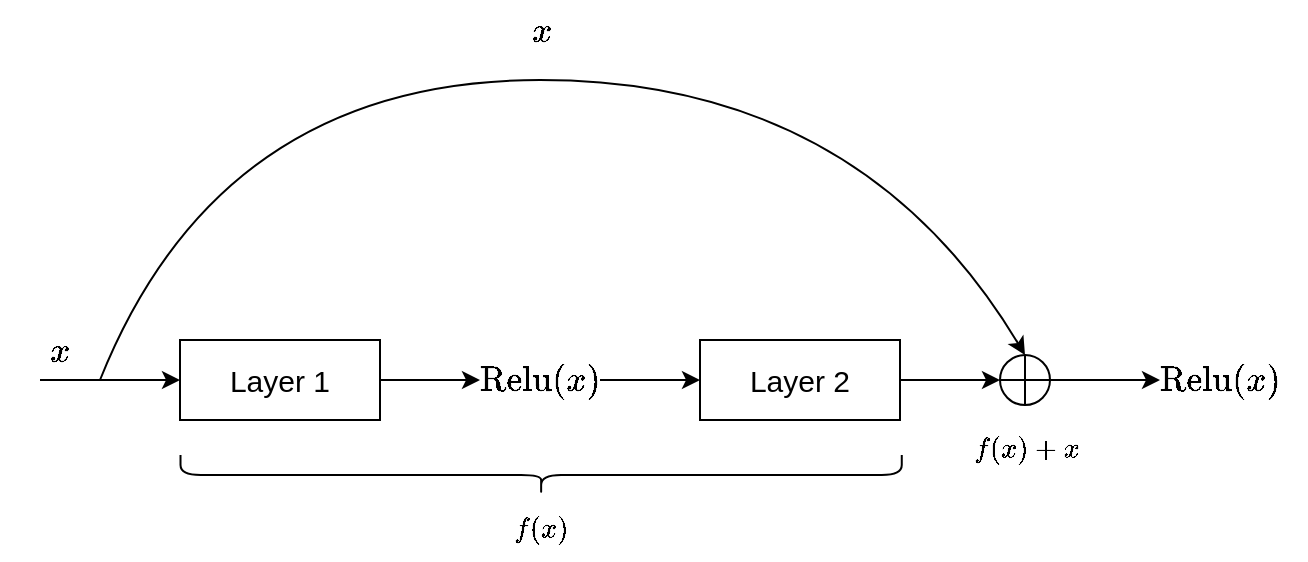 <mxfile version="26.0.11">
  <diagram name="第 1 页" id="1v8SXpoTdXkUn3yk3Jfs">
    <mxGraphModel dx="658" dy="430" grid="1" gridSize="10" guides="1" tooltips="1" connect="1" arrows="1" fold="1" page="1" pageScale="1" pageWidth="827" pageHeight="1169" math="1" shadow="0">
      <root>
        <mxCell id="0" />
        <mxCell id="1" parent="0" />
        <mxCell id="RzPd5jYL5kc_TmFL2Cuv-1" value="Layer 1" style="rounded=0;whiteSpace=wrap;html=1;fontSize=15;" vertex="1" parent="1">
          <mxGeometry x="190" y="290" width="100" height="40" as="geometry" />
        </mxCell>
        <mxCell id="RzPd5jYL5kc_TmFL2Cuv-2" value="Layer 2" style="rounded=0;whiteSpace=wrap;html=1;fontSize=15;" vertex="1" parent="1">
          <mxGeometry x="450" y="290" width="100" height="40" as="geometry" />
        </mxCell>
        <mxCell id="RzPd5jYL5kc_TmFL2Cuv-4" value="" style="endArrow=classic;html=1;rounded=0;entryX=0;entryY=0.5;entryDx=0;entryDy=0;" edge="1" parent="1" target="RzPd5jYL5kc_TmFL2Cuv-1">
          <mxGeometry width="50" height="50" relative="1" as="geometry">
            <mxPoint x="120" y="310" as="sourcePoint" />
            <mxPoint x="110" y="230" as="targetPoint" />
          </mxGeometry>
        </mxCell>
        <mxCell id="RzPd5jYL5kc_TmFL2Cuv-5" value="" style="shape=orEllipse;perimeter=ellipsePerimeter;whiteSpace=wrap;html=1;backgroundOutline=1;aspect=fixed;" vertex="1" parent="1">
          <mxGeometry x="600" y="297.5" width="25" height="25" as="geometry" />
        </mxCell>
        <mxCell id="RzPd5jYL5kc_TmFL2Cuv-6" value="" style="endArrow=classic;html=1;rounded=0;entryX=0;entryY=0.5;entryDx=0;entryDy=0;exitX=1;exitY=0.5;exitDx=0;exitDy=0;" edge="1" parent="1" source="RzPd5jYL5kc_TmFL2Cuv-2" target="RzPd5jYL5kc_TmFL2Cuv-5">
          <mxGeometry width="50" height="50" relative="1" as="geometry">
            <mxPoint x="80" y="320" as="sourcePoint" />
            <mxPoint x="190" y="320" as="targetPoint" />
          </mxGeometry>
        </mxCell>
        <mxCell id="RzPd5jYL5kc_TmFL2Cuv-7" value="" style="endArrow=classic;html=1;rounded=0;exitX=1;exitY=0.5;exitDx=0;exitDy=0;entryX=0;entryY=0.5;entryDx=0;entryDy=0;" edge="1" parent="1" source="RzPd5jYL5kc_TmFL2Cuv-5" target="RzPd5jYL5kc_TmFL2Cuv-20">
          <mxGeometry width="50" height="50" relative="1" as="geometry">
            <mxPoint x="700" y="296.81" as="sourcePoint" />
            <mxPoint x="670" y="310" as="targetPoint" />
          </mxGeometry>
        </mxCell>
        <mxCell id="RzPd5jYL5kc_TmFL2Cuv-9" value="$$\text{Relu}(x)$$" style="text;html=1;align=center;verticalAlign=middle;whiteSpace=wrap;rounded=0;fontSize=15;" vertex="1" parent="1">
          <mxGeometry x="340" y="295" width="60" height="30" as="geometry" />
        </mxCell>
        <mxCell id="RzPd5jYL5kc_TmFL2Cuv-10" value="$$x$$" style="text;html=1;align=center;verticalAlign=middle;whiteSpace=wrap;rounded=0;fontSize=15;" vertex="1" parent="1">
          <mxGeometry x="100" y="280" width="60" height="30" as="geometry" />
        </mxCell>
        <mxCell id="RzPd5jYL5kc_TmFL2Cuv-12" value="" style="curved=1;endArrow=classic;html=1;rounded=0;entryX=0.5;entryY=0;entryDx=0;entryDy=0;" edge="1" parent="1" target="RzPd5jYL5kc_TmFL2Cuv-5">
          <mxGeometry width="50" height="50" relative="1" as="geometry">
            <mxPoint x="150" y="310" as="sourcePoint" />
            <mxPoint x="260" y="150" as="targetPoint" />
            <Array as="points">
              <mxPoint x="210" y="160" />
              <mxPoint x="530" y="160" />
            </Array>
          </mxGeometry>
        </mxCell>
        <mxCell id="RzPd5jYL5kc_TmFL2Cuv-13" value="" style="endArrow=classic;html=1;rounded=0;exitX=1;exitY=0.5;exitDx=0;exitDy=0;entryX=0;entryY=0.5;entryDx=0;entryDy=0;" edge="1" parent="1" source="RzPd5jYL5kc_TmFL2Cuv-1" target="RzPd5jYL5kc_TmFL2Cuv-9">
          <mxGeometry width="50" height="50" relative="1" as="geometry">
            <mxPoint x="290" y="450" as="sourcePoint" />
            <mxPoint x="340" y="400" as="targetPoint" />
          </mxGeometry>
        </mxCell>
        <mxCell id="RzPd5jYL5kc_TmFL2Cuv-14" value="" style="endArrow=classic;html=1;rounded=0;exitX=1;exitY=0.5;exitDx=0;exitDy=0;entryX=0;entryY=0.5;entryDx=0;entryDy=0;" edge="1" parent="1" source="RzPd5jYL5kc_TmFL2Cuv-9" target="RzPd5jYL5kc_TmFL2Cuv-2">
          <mxGeometry width="50" height="50" relative="1" as="geometry">
            <mxPoint x="390" y="360" as="sourcePoint" />
            <mxPoint x="440" y="363" as="targetPoint" />
          </mxGeometry>
        </mxCell>
        <mxCell id="RzPd5jYL5kc_TmFL2Cuv-16" value="" style="shape=curlyBracket;whiteSpace=wrap;html=1;rounded=1;flipH=1;labelPosition=right;verticalLabelPosition=middle;align=left;verticalAlign=middle;rotation=90;" vertex="1" parent="1">
          <mxGeometry x="360.57" y="177.19" width="20" height="360.63" as="geometry" />
        </mxCell>
        <mxCell id="RzPd5jYL5kc_TmFL2Cuv-17" value="$$f(x)$$" style="text;html=1;align=center;verticalAlign=middle;whiteSpace=wrap;rounded=0;" vertex="1" parent="1">
          <mxGeometry x="341" y="370" width="60" height="30" as="geometry" />
        </mxCell>
        <mxCell id="RzPd5jYL5kc_TmFL2Cuv-18" value="$$x$$" style="text;html=1;align=center;verticalAlign=middle;whiteSpace=wrap;rounded=0;fontSize=15;" vertex="1" parent="1">
          <mxGeometry x="341" y="120" width="60" height="30" as="geometry" />
        </mxCell>
        <mxCell id="RzPd5jYL5kc_TmFL2Cuv-19" value="$$f(x)+x$$" style="text;html=1;align=center;verticalAlign=middle;whiteSpace=wrap;rounded=0;" vertex="1" parent="1">
          <mxGeometry x="582.5" y="330" width="60" height="30" as="geometry" />
        </mxCell>
        <mxCell id="RzPd5jYL5kc_TmFL2Cuv-20" value="$$\text{Relu}(x)$$" style="text;html=1;align=center;verticalAlign=middle;whiteSpace=wrap;rounded=0;fontSize=15;" vertex="1" parent="1">
          <mxGeometry x="680" y="295" width="60" height="30" as="geometry" />
        </mxCell>
      </root>
    </mxGraphModel>
  </diagram>
</mxfile>
